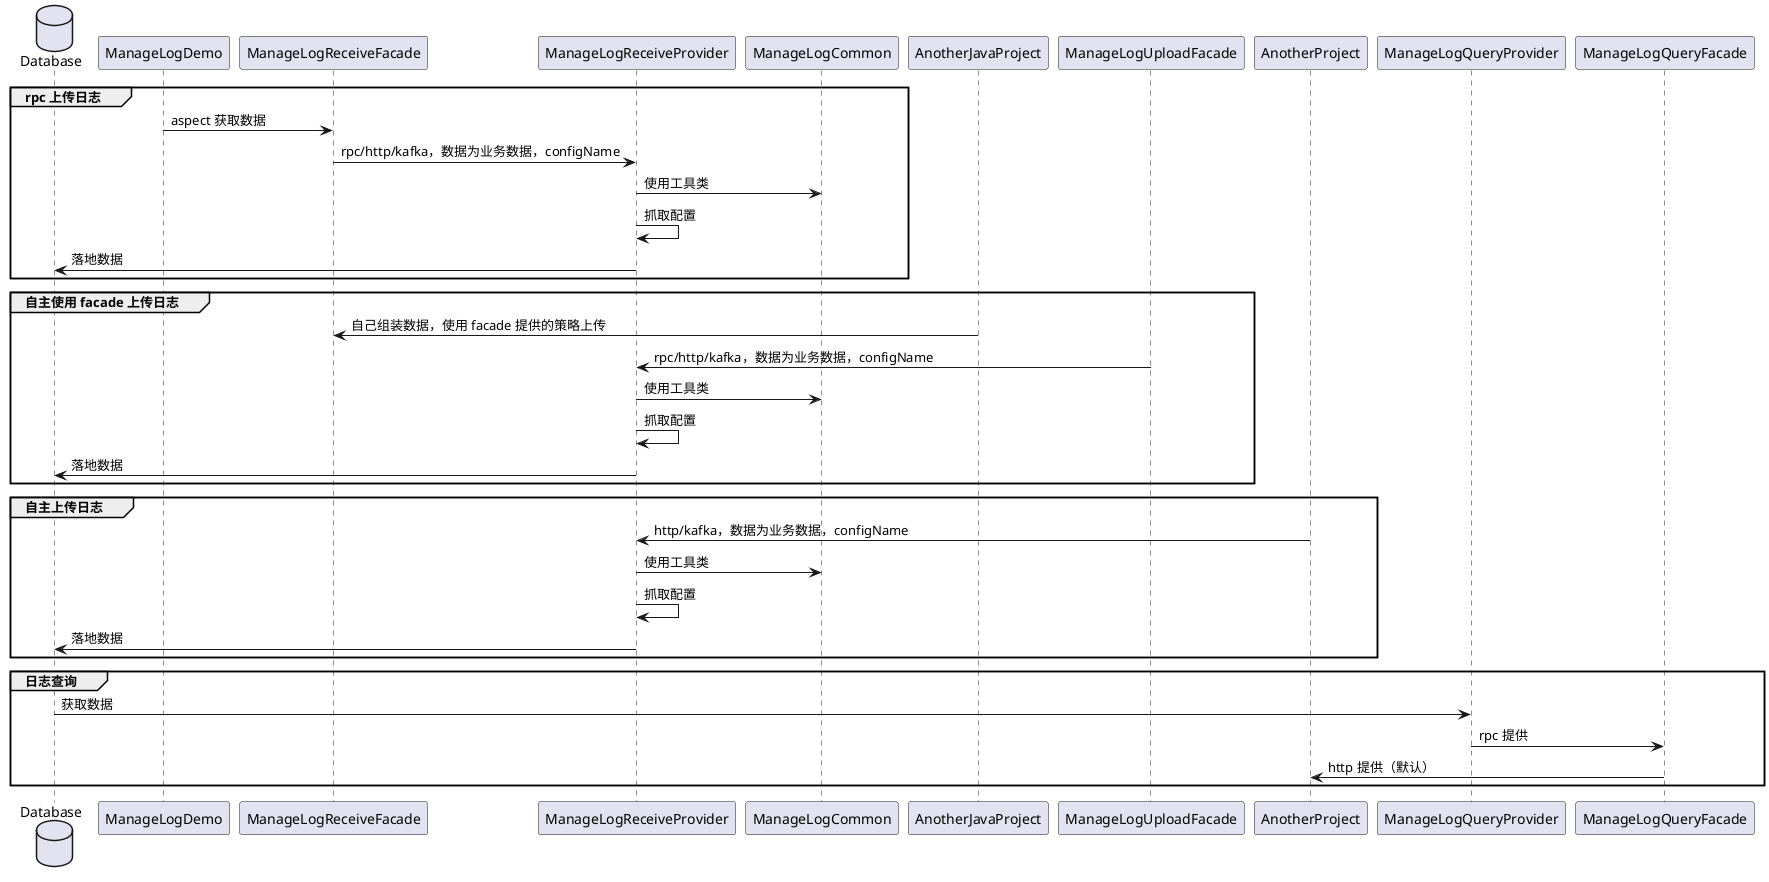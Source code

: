 @startuml
'https://plantuml.com/sequence-diagram
database Database as ManageLog


group rpc 上传日志
ManageLogDemo -> ManageLogReceiveFacade: aspect 获取数据
ManageLogReceiveFacade -> ManageLogReceiveProvider: rpc/http/kafka，数据为业务数据，configName
ManageLogReceiveProvider -> ManageLogCommon: 使用工具类
ManageLogReceiveProvider -> ManageLogReceiveProvider: 抓取配置
ManageLogReceiveProvider -> ManageLog: 落地数据
end

group 自主使用 facade 上传日志
AnotherJavaProject -> ManageLogReceiveFacade: 自己组装数据，使用 facade 提供的策略上传
ManageLogUploadFacade -> ManageLogReceiveProvider: rpc/http/kafka，数据为业务数据，configName
ManageLogReceiveProvider -> ManageLogCommon: 使用工具类
ManageLogReceiveProvider -> ManageLogReceiveProvider: 抓取配置
ManageLogReceiveProvider -> ManageLog: 落地数据
end

group 自主上传日志
AnotherProject -> ManageLogReceiveProvider: http/kafka，数据为业务数据，configName
ManageLogReceiveProvider -> ManageLogCommon: 使用工具类
ManageLogReceiveProvider -> ManageLogReceiveProvider: 抓取配置
ManageLogReceiveProvider -> ManageLog: 落地数据
end

group 日志查询
ManageLog -> ManageLogQueryProvider: 获取数据
ManageLogQueryProvider -> ManageLogQueryFacade: rpc 提供
ManageLogQueryFacade -> AnotherProject: http 提供（默认）
end
@enduml